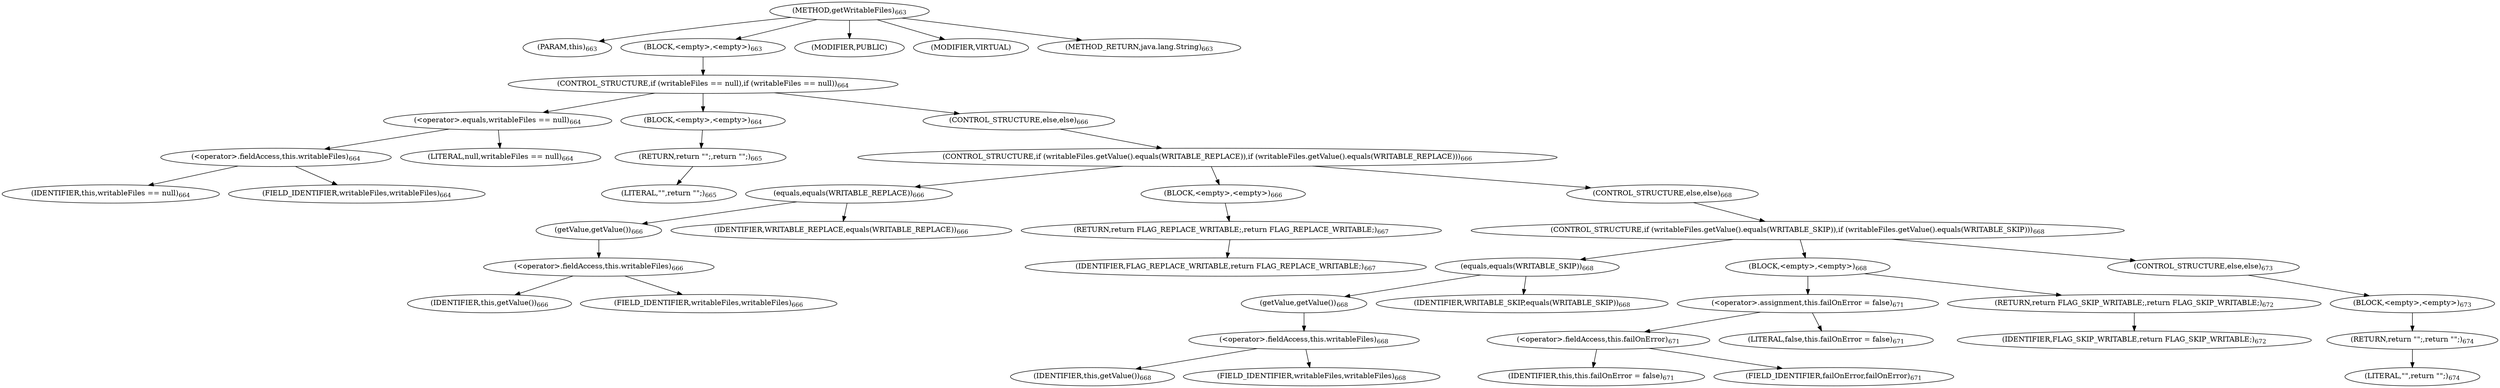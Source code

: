 digraph "getWritableFiles" {  
"1442" [label = <(METHOD,getWritableFiles)<SUB>663</SUB>> ]
"1443" [label = <(PARAM,this)<SUB>663</SUB>> ]
"1444" [label = <(BLOCK,&lt;empty&gt;,&lt;empty&gt;)<SUB>663</SUB>> ]
"1445" [label = <(CONTROL_STRUCTURE,if (writableFiles == null),if (writableFiles == null))<SUB>664</SUB>> ]
"1446" [label = <(&lt;operator&gt;.equals,writableFiles == null)<SUB>664</SUB>> ]
"1447" [label = <(&lt;operator&gt;.fieldAccess,this.writableFiles)<SUB>664</SUB>> ]
"1448" [label = <(IDENTIFIER,this,writableFiles == null)<SUB>664</SUB>> ]
"1449" [label = <(FIELD_IDENTIFIER,writableFiles,writableFiles)<SUB>664</SUB>> ]
"1450" [label = <(LITERAL,null,writableFiles == null)<SUB>664</SUB>> ]
"1451" [label = <(BLOCK,&lt;empty&gt;,&lt;empty&gt;)<SUB>664</SUB>> ]
"1452" [label = <(RETURN,return &quot;&quot;;,return &quot;&quot;;)<SUB>665</SUB>> ]
"1453" [label = <(LITERAL,&quot;&quot;,return &quot;&quot;;)<SUB>665</SUB>> ]
"1454" [label = <(CONTROL_STRUCTURE,else,else)<SUB>666</SUB>> ]
"1455" [label = <(CONTROL_STRUCTURE,if (writableFiles.getValue().equals(WRITABLE_REPLACE)),if (writableFiles.getValue().equals(WRITABLE_REPLACE)))<SUB>666</SUB>> ]
"1456" [label = <(equals,equals(WRITABLE_REPLACE))<SUB>666</SUB>> ]
"1457" [label = <(getValue,getValue())<SUB>666</SUB>> ]
"1458" [label = <(&lt;operator&gt;.fieldAccess,this.writableFiles)<SUB>666</SUB>> ]
"1459" [label = <(IDENTIFIER,this,getValue())<SUB>666</SUB>> ]
"1460" [label = <(FIELD_IDENTIFIER,writableFiles,writableFiles)<SUB>666</SUB>> ]
"1461" [label = <(IDENTIFIER,WRITABLE_REPLACE,equals(WRITABLE_REPLACE))<SUB>666</SUB>> ]
"1462" [label = <(BLOCK,&lt;empty&gt;,&lt;empty&gt;)<SUB>666</SUB>> ]
"1463" [label = <(RETURN,return FLAG_REPLACE_WRITABLE;,return FLAG_REPLACE_WRITABLE;)<SUB>667</SUB>> ]
"1464" [label = <(IDENTIFIER,FLAG_REPLACE_WRITABLE,return FLAG_REPLACE_WRITABLE;)<SUB>667</SUB>> ]
"1465" [label = <(CONTROL_STRUCTURE,else,else)<SUB>668</SUB>> ]
"1466" [label = <(CONTROL_STRUCTURE,if (writableFiles.getValue().equals(WRITABLE_SKIP)),if (writableFiles.getValue().equals(WRITABLE_SKIP)))<SUB>668</SUB>> ]
"1467" [label = <(equals,equals(WRITABLE_SKIP))<SUB>668</SUB>> ]
"1468" [label = <(getValue,getValue())<SUB>668</SUB>> ]
"1469" [label = <(&lt;operator&gt;.fieldAccess,this.writableFiles)<SUB>668</SUB>> ]
"1470" [label = <(IDENTIFIER,this,getValue())<SUB>668</SUB>> ]
"1471" [label = <(FIELD_IDENTIFIER,writableFiles,writableFiles)<SUB>668</SUB>> ]
"1472" [label = <(IDENTIFIER,WRITABLE_SKIP,equals(WRITABLE_SKIP))<SUB>668</SUB>> ]
"1473" [label = <(BLOCK,&lt;empty&gt;,&lt;empty&gt;)<SUB>668</SUB>> ]
"1474" [label = <(&lt;operator&gt;.assignment,this.failOnError = false)<SUB>671</SUB>> ]
"1475" [label = <(&lt;operator&gt;.fieldAccess,this.failOnError)<SUB>671</SUB>> ]
"1476" [label = <(IDENTIFIER,this,this.failOnError = false)<SUB>671</SUB>> ]
"1477" [label = <(FIELD_IDENTIFIER,failOnError,failOnError)<SUB>671</SUB>> ]
"1478" [label = <(LITERAL,false,this.failOnError = false)<SUB>671</SUB>> ]
"1479" [label = <(RETURN,return FLAG_SKIP_WRITABLE;,return FLAG_SKIP_WRITABLE;)<SUB>672</SUB>> ]
"1480" [label = <(IDENTIFIER,FLAG_SKIP_WRITABLE,return FLAG_SKIP_WRITABLE;)<SUB>672</SUB>> ]
"1481" [label = <(CONTROL_STRUCTURE,else,else)<SUB>673</SUB>> ]
"1482" [label = <(BLOCK,&lt;empty&gt;,&lt;empty&gt;)<SUB>673</SUB>> ]
"1483" [label = <(RETURN,return &quot;&quot;;,return &quot;&quot;;)<SUB>674</SUB>> ]
"1484" [label = <(LITERAL,&quot;&quot;,return &quot;&quot;;)<SUB>674</SUB>> ]
"1485" [label = <(MODIFIER,PUBLIC)> ]
"1486" [label = <(MODIFIER,VIRTUAL)> ]
"1487" [label = <(METHOD_RETURN,java.lang.String)<SUB>663</SUB>> ]
  "1442" -> "1443" 
  "1442" -> "1444" 
  "1442" -> "1485" 
  "1442" -> "1486" 
  "1442" -> "1487" 
  "1444" -> "1445" 
  "1445" -> "1446" 
  "1445" -> "1451" 
  "1445" -> "1454" 
  "1446" -> "1447" 
  "1446" -> "1450" 
  "1447" -> "1448" 
  "1447" -> "1449" 
  "1451" -> "1452" 
  "1452" -> "1453" 
  "1454" -> "1455" 
  "1455" -> "1456" 
  "1455" -> "1462" 
  "1455" -> "1465" 
  "1456" -> "1457" 
  "1456" -> "1461" 
  "1457" -> "1458" 
  "1458" -> "1459" 
  "1458" -> "1460" 
  "1462" -> "1463" 
  "1463" -> "1464" 
  "1465" -> "1466" 
  "1466" -> "1467" 
  "1466" -> "1473" 
  "1466" -> "1481" 
  "1467" -> "1468" 
  "1467" -> "1472" 
  "1468" -> "1469" 
  "1469" -> "1470" 
  "1469" -> "1471" 
  "1473" -> "1474" 
  "1473" -> "1479" 
  "1474" -> "1475" 
  "1474" -> "1478" 
  "1475" -> "1476" 
  "1475" -> "1477" 
  "1479" -> "1480" 
  "1481" -> "1482" 
  "1482" -> "1483" 
  "1483" -> "1484" 
}
